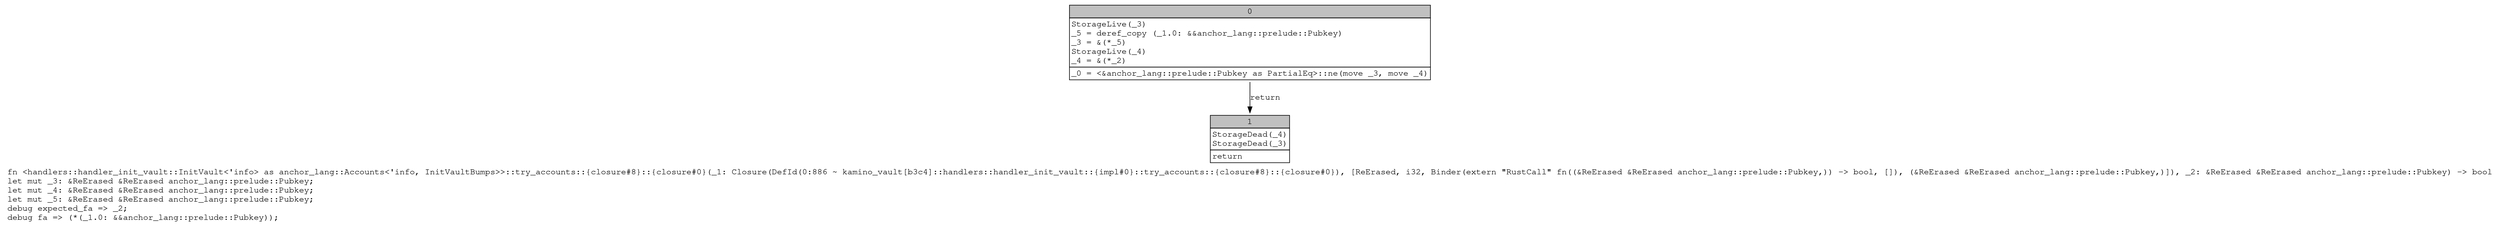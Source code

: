 digraph Mir_0_886 {
    graph [fontname="Courier, monospace"];
    node [fontname="Courier, monospace"];
    edge [fontname="Courier, monospace"];
    label=<fn &lt;handlers::handler_init_vault::InitVault&lt;'info&gt; as anchor_lang::Accounts&lt;'info, InitVaultBumps&gt;&gt;::try_accounts::{closure#8}::{closure#0}(_1: Closure(DefId(0:886 ~ kamino_vault[b3c4]::handlers::handler_init_vault::{impl#0}::try_accounts::{closure#8}::{closure#0}), [ReErased, i32, Binder(extern &quot;RustCall&quot; fn((&amp;ReErased &amp;ReErased anchor_lang::prelude::Pubkey,)) -&gt; bool, []), (&amp;ReErased &amp;ReErased anchor_lang::prelude::Pubkey,)]), _2: &amp;ReErased &amp;ReErased anchor_lang::prelude::Pubkey) -&gt; bool<br align="left"/>let mut _3: &amp;ReErased &amp;ReErased anchor_lang::prelude::Pubkey;<br align="left"/>let mut _4: &amp;ReErased &amp;ReErased anchor_lang::prelude::Pubkey;<br align="left"/>let mut _5: &amp;ReErased &amp;ReErased anchor_lang::prelude::Pubkey;<br align="left"/>debug expected_fa =&gt; _2;<br align="left"/>debug fa =&gt; (*(_1.0: &amp;&amp;anchor_lang::prelude::Pubkey));<br align="left"/>>;
    bb0__0_886 [shape="none", label=<<table border="0" cellborder="1" cellspacing="0"><tr><td bgcolor="gray" align="center" colspan="1">0</td></tr><tr><td align="left" balign="left">StorageLive(_3)<br/>_5 = deref_copy (_1.0: &amp;&amp;anchor_lang::prelude::Pubkey)<br/>_3 = &amp;(*_5)<br/>StorageLive(_4)<br/>_4 = &amp;(*_2)<br/></td></tr><tr><td align="left">_0 = &lt;&amp;anchor_lang::prelude::Pubkey as PartialEq&gt;::ne(move _3, move _4)</td></tr></table>>];
    bb1__0_886 [shape="none", label=<<table border="0" cellborder="1" cellspacing="0"><tr><td bgcolor="gray" align="center" colspan="1">1</td></tr><tr><td align="left" balign="left">StorageDead(_4)<br/>StorageDead(_3)<br/></td></tr><tr><td align="left">return</td></tr></table>>];
    bb0__0_886 -> bb1__0_886 [label="return"];
}
